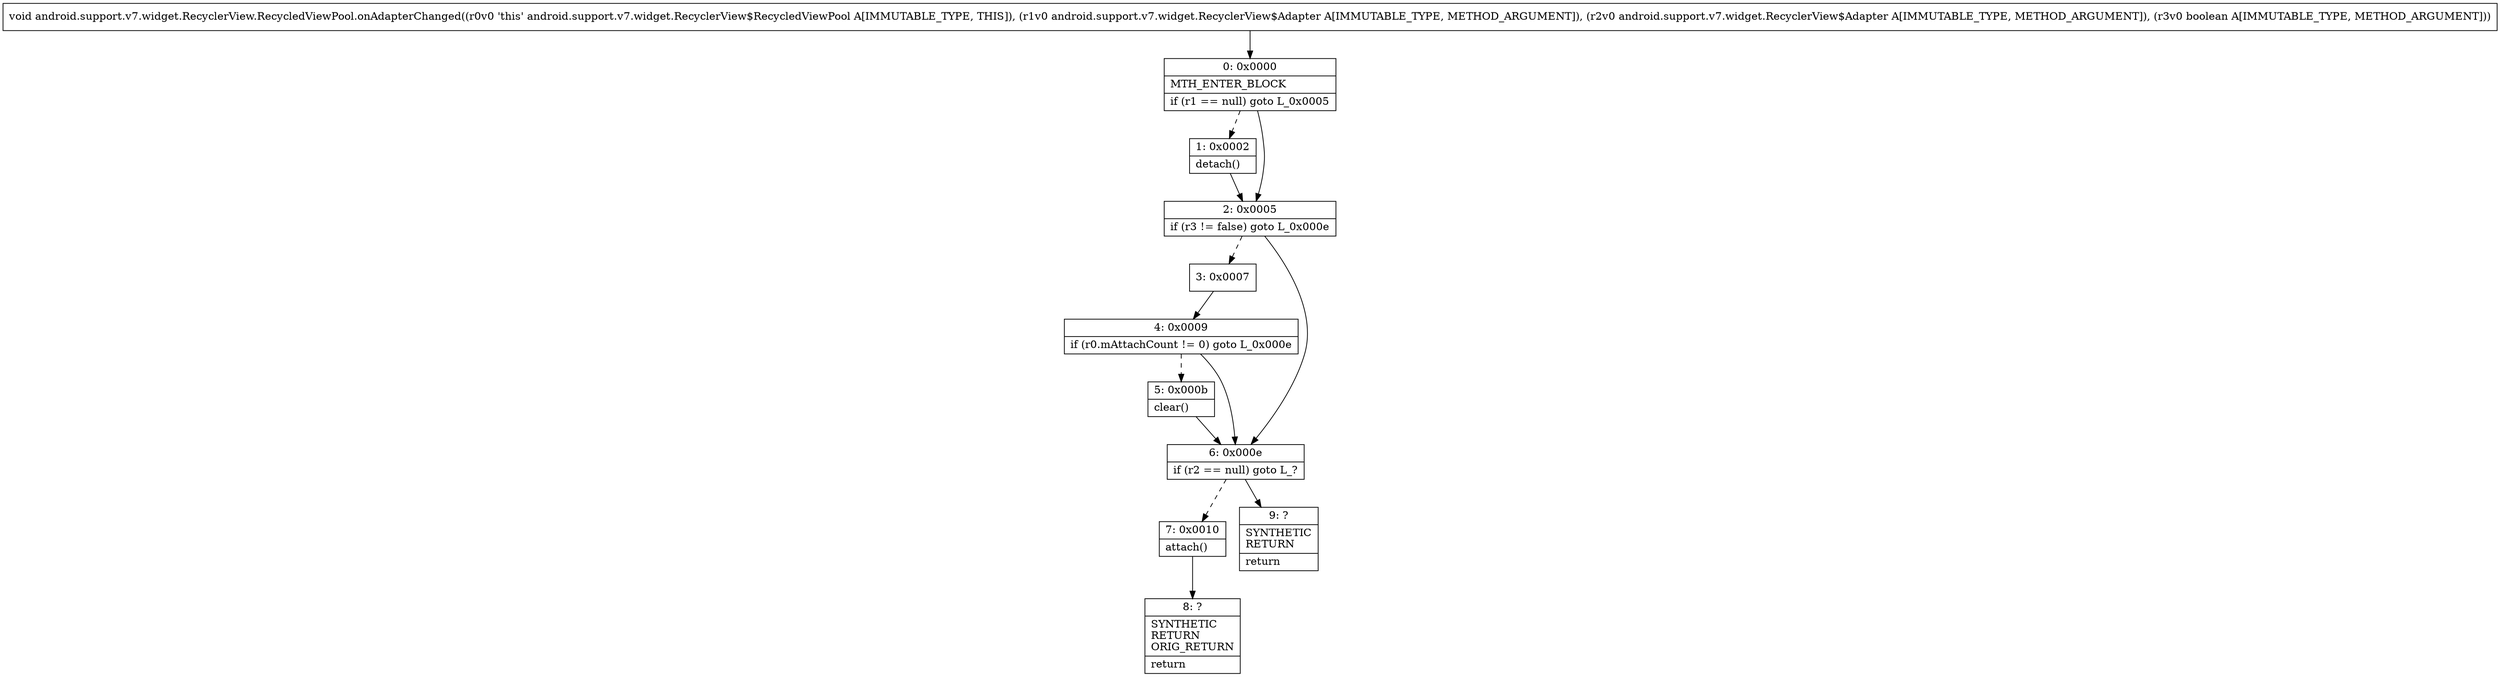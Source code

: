 digraph "CFG forandroid.support.v7.widget.RecyclerView.RecycledViewPool.onAdapterChanged(Landroid\/support\/v7\/widget\/RecyclerView$Adapter;Landroid\/support\/v7\/widget\/RecyclerView$Adapter;Z)V" {
Node_0 [shape=record,label="{0\:\ 0x0000|MTH_ENTER_BLOCK\l|if (r1 == null) goto L_0x0005\l}"];
Node_1 [shape=record,label="{1\:\ 0x0002|detach()\l}"];
Node_2 [shape=record,label="{2\:\ 0x0005|if (r3 != false) goto L_0x000e\l}"];
Node_3 [shape=record,label="{3\:\ 0x0007}"];
Node_4 [shape=record,label="{4\:\ 0x0009|if (r0.mAttachCount != 0) goto L_0x000e\l}"];
Node_5 [shape=record,label="{5\:\ 0x000b|clear()\l}"];
Node_6 [shape=record,label="{6\:\ 0x000e|if (r2 == null) goto L_?\l}"];
Node_7 [shape=record,label="{7\:\ 0x0010|attach()\l}"];
Node_8 [shape=record,label="{8\:\ ?|SYNTHETIC\lRETURN\lORIG_RETURN\l|return\l}"];
Node_9 [shape=record,label="{9\:\ ?|SYNTHETIC\lRETURN\l|return\l}"];
MethodNode[shape=record,label="{void android.support.v7.widget.RecyclerView.RecycledViewPool.onAdapterChanged((r0v0 'this' android.support.v7.widget.RecyclerView$RecycledViewPool A[IMMUTABLE_TYPE, THIS]), (r1v0 android.support.v7.widget.RecyclerView$Adapter A[IMMUTABLE_TYPE, METHOD_ARGUMENT]), (r2v0 android.support.v7.widget.RecyclerView$Adapter A[IMMUTABLE_TYPE, METHOD_ARGUMENT]), (r3v0 boolean A[IMMUTABLE_TYPE, METHOD_ARGUMENT])) }"];
MethodNode -> Node_0;
Node_0 -> Node_1[style=dashed];
Node_0 -> Node_2;
Node_1 -> Node_2;
Node_2 -> Node_3[style=dashed];
Node_2 -> Node_6;
Node_3 -> Node_4;
Node_4 -> Node_5[style=dashed];
Node_4 -> Node_6;
Node_5 -> Node_6;
Node_6 -> Node_7[style=dashed];
Node_6 -> Node_9;
Node_7 -> Node_8;
}

